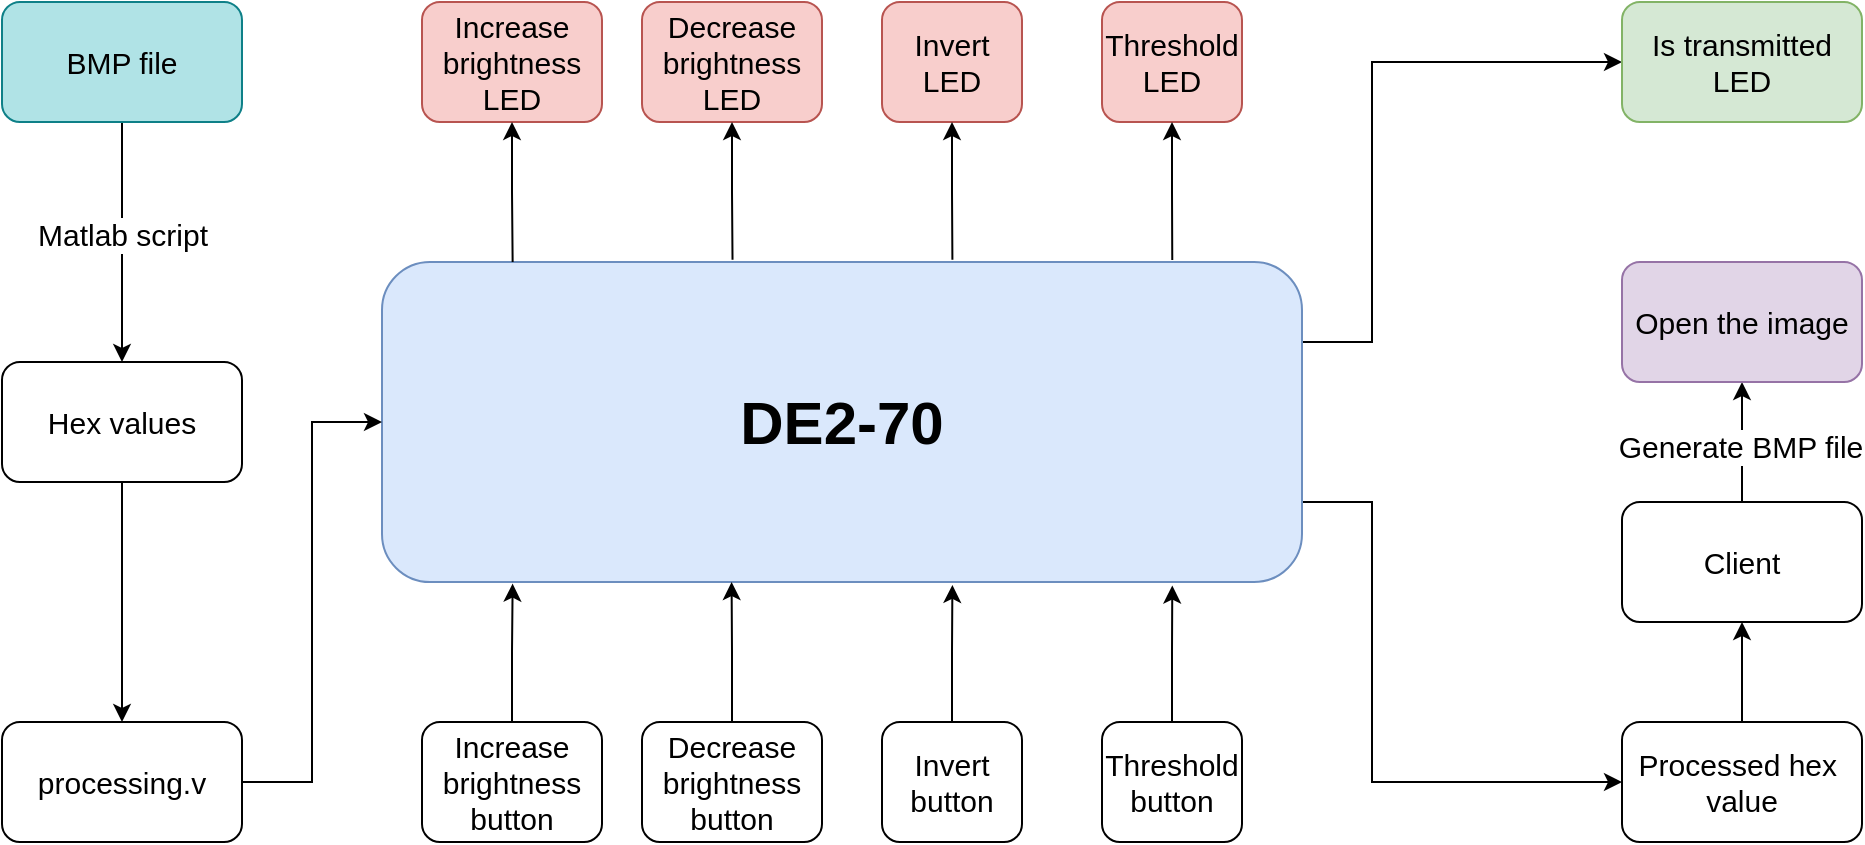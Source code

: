 <mxfile version="24.4.6" type="github">
  <diagram name="Page-1" id="Q5-XCbyxNqVeQDABKHqj">
    <mxGraphModel dx="1419" dy="713" grid="1" gridSize="10" guides="1" tooltips="1" connect="1" arrows="1" fold="1" page="1" pageScale="1" pageWidth="850" pageHeight="1100" math="0" shadow="0">
      <root>
        <mxCell id="0" />
        <mxCell id="1" parent="0" />
        <mxCell id="nZX18deOuYAMsA4xDCGx-36" style="edgeStyle=orthogonalEdgeStyle;rounded=0;orthogonalLoop=1;jettySize=auto;html=1;entryX=0;entryY=0.5;entryDx=0;entryDy=0;" parent="1" source="nZX18deOuYAMsA4xDCGx-1" target="nZX18deOuYAMsA4xDCGx-34" edge="1">
          <mxGeometry relative="1" as="geometry">
            <Array as="points">
              <mxPoint x="855" y="300" />
              <mxPoint x="855" y="160" />
            </Array>
          </mxGeometry>
        </mxCell>
        <mxCell id="nZX18deOuYAMsA4xDCGx-37" style="edgeStyle=orthogonalEdgeStyle;rounded=0;orthogonalLoop=1;jettySize=auto;html=1;entryX=0;entryY=0.5;entryDx=0;entryDy=0;" parent="1" source="nZX18deOuYAMsA4xDCGx-1" target="nZX18deOuYAMsA4xDCGx-25" edge="1">
          <mxGeometry relative="1" as="geometry">
            <Array as="points">
              <mxPoint x="855" y="380" />
              <mxPoint x="855" y="520" />
            </Array>
          </mxGeometry>
        </mxCell>
        <mxCell id="nZX18deOuYAMsA4xDCGx-1" value="&lt;font size=&quot;1&quot;&gt;&lt;b&gt;&lt;font style=&quot;font-size: 30px;&quot;&gt;DE2-70&lt;/font&gt;&lt;/b&gt;&lt;/font&gt;" style="rounded=1;whiteSpace=wrap;html=1;fillColor=#dae8fc;strokeColor=#6c8ebf;" parent="1" vertex="1">
          <mxGeometry x="360" y="260" width="460" height="160" as="geometry" />
        </mxCell>
        <mxCell id="nZX18deOuYAMsA4xDCGx-39" value="" style="edgeStyle=orthogonalEdgeStyle;rounded=0;orthogonalLoop=1;jettySize=auto;html=1;" parent="1" source="nZX18deOuYAMsA4xDCGx-2" target="nZX18deOuYAMsA4xDCGx-38" edge="1">
          <mxGeometry relative="1" as="geometry" />
        </mxCell>
        <mxCell id="nZX18deOuYAMsA4xDCGx-2" value="&lt;font style=&quot;font-size: 15px;&quot;&gt;Hex values&lt;/font&gt;" style="rounded=1;whiteSpace=wrap;html=1;" parent="1" vertex="1">
          <mxGeometry x="170" y="310" width="120" height="60" as="geometry" />
        </mxCell>
        <mxCell id="nZX18deOuYAMsA4xDCGx-4" value="" style="edgeStyle=orthogonalEdgeStyle;rounded=0;orthogonalLoop=1;jettySize=auto;html=1;" parent="1" source="nZX18deOuYAMsA4xDCGx-3" target="nZX18deOuYAMsA4xDCGx-2" edge="1">
          <mxGeometry relative="1" as="geometry" />
        </mxCell>
        <mxCell id="nZX18deOuYAMsA4xDCGx-33" value="&lt;font style=&quot;font-size: 15px;&quot;&gt;Matlab script&lt;/font&gt;" style="edgeLabel;html=1;align=center;verticalAlign=middle;resizable=0;points=[];" parent="nZX18deOuYAMsA4xDCGx-4" vertex="1" connectable="0">
          <mxGeometry x="-0.076" relative="1" as="geometry">
            <mxPoint as="offset" />
          </mxGeometry>
        </mxCell>
        <mxCell id="nZX18deOuYAMsA4xDCGx-3" value="&lt;font style=&quot;font-size: 15px;&quot;&gt;BMP file&lt;/font&gt;" style="rounded=1;whiteSpace=wrap;html=1;fillColor=#b0e3e6;strokeColor=#0e8088;" parent="1" vertex="1">
          <mxGeometry x="170" y="130" width="120" height="60" as="geometry" />
        </mxCell>
        <mxCell id="nZX18deOuYAMsA4xDCGx-7" value="&lt;div style=&quot;font-size: 15px;&quot;&gt;&lt;font style=&quot;font-size: 15px;&quot;&gt;Increase&lt;/font&gt;&lt;/div&gt;&lt;div style=&quot;font-size: 15px;&quot;&gt;&lt;font style=&quot;font-size: 15px;&quot;&gt;brightness&lt;/font&gt;&lt;/div&gt;&lt;div style=&quot;font-size: 15px;&quot;&gt;&lt;font style=&quot;font-size: 15px;&quot;&gt;button&lt;br&gt;&lt;/font&gt;&lt;/div&gt;" style="rounded=1;whiteSpace=wrap;html=1;" parent="1" vertex="1">
          <mxGeometry x="380" y="490" width="90" height="60" as="geometry" />
        </mxCell>
        <mxCell id="nZX18deOuYAMsA4xDCGx-8" value="&lt;div style=&quot;font-size: 15px;&quot;&gt;&lt;font style=&quot;font-size: 15px;&quot;&gt;Decrease&lt;br&gt;&lt;/font&gt;&lt;/div&gt;&lt;div style=&quot;font-size: 15px;&quot;&gt;&lt;font style=&quot;font-size: 15px;&quot;&gt;brightness&lt;/font&gt;&lt;/div&gt;&lt;div style=&quot;font-size: 15px;&quot;&gt;&lt;font style=&quot;font-size: 15px;&quot;&gt;button&lt;br&gt;&lt;/font&gt;&lt;/div&gt;" style="rounded=1;whiteSpace=wrap;html=1;" parent="1" vertex="1">
          <mxGeometry x="490" y="490" width="90" height="60" as="geometry" />
        </mxCell>
        <mxCell id="nZX18deOuYAMsA4xDCGx-9" value="&lt;div style=&quot;font-size: 15px;&quot;&gt;&lt;font style=&quot;font-size: 15px;&quot;&gt;Invert&lt;/font&gt;&lt;/div&gt;&lt;div style=&quot;font-size: 15px;&quot;&gt;&lt;font style=&quot;font-size: 15px;&quot;&gt;button&lt;br&gt;&lt;/font&gt;&lt;/div&gt;" style="rounded=1;whiteSpace=wrap;html=1;" parent="1" vertex="1">
          <mxGeometry x="610" y="490" width="70" height="60" as="geometry" />
        </mxCell>
        <mxCell id="nZX18deOuYAMsA4xDCGx-10" value="&lt;div style=&quot;font-size: 15px;&quot;&gt;&lt;font style=&quot;font-size: 15px;&quot;&gt;Threshold&lt;/font&gt;&lt;/div&gt;&lt;div style=&quot;font-size: 15px;&quot;&gt;&lt;font style=&quot;font-size: 15px;&quot;&gt;button&lt;br&gt;&lt;/font&gt;&lt;/div&gt;" style="rounded=1;whiteSpace=wrap;html=1;" parent="1" vertex="1">
          <mxGeometry x="720" y="490" width="70" height="60" as="geometry" />
        </mxCell>
        <mxCell id="nZX18deOuYAMsA4xDCGx-13" style="edgeStyle=orthogonalEdgeStyle;rounded=0;orthogonalLoop=1;jettySize=auto;html=1;entryX=0.142;entryY=1.005;entryDx=0;entryDy=0;entryPerimeter=0;" parent="1" source="nZX18deOuYAMsA4xDCGx-7" target="nZX18deOuYAMsA4xDCGx-1" edge="1">
          <mxGeometry relative="1" as="geometry" />
        </mxCell>
        <mxCell id="nZX18deOuYAMsA4xDCGx-14" style="edgeStyle=orthogonalEdgeStyle;rounded=0;orthogonalLoop=1;jettySize=auto;html=1;entryX=0.38;entryY=1;entryDx=0;entryDy=0;entryPerimeter=0;" parent="1" source="nZX18deOuYAMsA4xDCGx-8" target="nZX18deOuYAMsA4xDCGx-1" edge="1">
          <mxGeometry relative="1" as="geometry" />
        </mxCell>
        <mxCell id="nZX18deOuYAMsA4xDCGx-15" style="edgeStyle=orthogonalEdgeStyle;rounded=0;orthogonalLoop=1;jettySize=auto;html=1;entryX=0.62;entryY=1.009;entryDx=0;entryDy=0;entryPerimeter=0;" parent="1" source="nZX18deOuYAMsA4xDCGx-9" target="nZX18deOuYAMsA4xDCGx-1" edge="1">
          <mxGeometry relative="1" as="geometry" />
        </mxCell>
        <mxCell id="nZX18deOuYAMsA4xDCGx-16" style="edgeStyle=orthogonalEdgeStyle;rounded=0;orthogonalLoop=1;jettySize=auto;html=1;entryX=0.859;entryY=1.011;entryDx=0;entryDy=0;entryPerimeter=0;" parent="1" source="nZX18deOuYAMsA4xDCGx-10" target="nZX18deOuYAMsA4xDCGx-1" edge="1">
          <mxGeometry relative="1" as="geometry" />
        </mxCell>
        <mxCell id="nZX18deOuYAMsA4xDCGx-17" value="&lt;div style=&quot;font-size: 15px;&quot;&gt;&lt;font style=&quot;font-size: 15px;&quot;&gt;Increase&lt;/font&gt;&lt;/div&gt;&lt;div style=&quot;font-size: 15px;&quot;&gt;&lt;font style=&quot;font-size: 15px;&quot;&gt;brightness&lt;/font&gt;&lt;/div&gt;&lt;div style=&quot;font-size: 15px;&quot;&gt;&lt;font style=&quot;font-size: 15px;&quot;&gt;LED&lt;br&gt;&lt;/font&gt;&lt;/div&gt;" style="rounded=1;whiteSpace=wrap;html=1;fillColor=#f8cecc;strokeColor=#b85450;" parent="1" vertex="1">
          <mxGeometry x="380" y="130" width="90" height="60" as="geometry" />
        </mxCell>
        <mxCell id="nZX18deOuYAMsA4xDCGx-18" value="&lt;div style=&quot;font-size: 15px;&quot;&gt;&lt;font style=&quot;font-size: 15px;&quot;&gt;Decrease&lt;/font&gt;&lt;/div&gt;&lt;div style=&quot;font-size: 15px;&quot;&gt;&lt;font style=&quot;font-size: 15px;&quot;&gt;brightness&lt;br&gt;&lt;/font&gt;&lt;/div&gt;&lt;div style=&quot;font-size: 15px;&quot;&gt;&lt;font style=&quot;font-size: 15px;&quot;&gt;LED&lt;br&gt;&lt;/font&gt;&lt;/div&gt;" style="rounded=1;whiteSpace=wrap;html=1;fillColor=#f8cecc;strokeColor=#b85450;" parent="1" vertex="1">
          <mxGeometry x="490" y="130" width="90" height="60" as="geometry" />
        </mxCell>
        <mxCell id="nZX18deOuYAMsA4xDCGx-19" value="&lt;div style=&quot;font-size: 15px;&quot;&gt;&lt;font style=&quot;font-size: 15px;&quot;&gt;Invert&lt;br&gt;&lt;/font&gt;&lt;/div&gt;&lt;div style=&quot;font-size: 15px;&quot;&gt;&lt;font style=&quot;font-size: 15px;&quot;&gt;LED&lt;br&gt;&lt;/font&gt;&lt;/div&gt;" style="rounded=1;whiteSpace=wrap;html=1;fillColor=#f8cecc;strokeColor=#b85450;" parent="1" vertex="1">
          <mxGeometry x="610" y="130" width="70" height="60" as="geometry" />
        </mxCell>
        <mxCell id="nZX18deOuYAMsA4xDCGx-20" value="&lt;font style=&quot;font-size: 15px;&quot;&gt;Threshold&lt;/font&gt;&lt;div style=&quot;font-size: 15px;&quot;&gt;&lt;font style=&quot;font-size: 15px;&quot;&gt;LED&lt;br&gt;&lt;/font&gt;&lt;/div&gt;" style="rounded=1;whiteSpace=wrap;html=1;fillColor=#f8cecc;strokeColor=#b85450;" parent="1" vertex="1">
          <mxGeometry x="720" y="130" width="70" height="60" as="geometry" />
        </mxCell>
        <mxCell id="nZX18deOuYAMsA4xDCGx-21" style="edgeStyle=orthogonalEdgeStyle;rounded=0;orthogonalLoop=1;jettySize=auto;html=1;entryX=0.142;entryY=0;entryDx=0;entryDy=0;entryPerimeter=0;endArrow=none;endFill=0;startArrow=classic;startFill=1;" parent="1" source="nZX18deOuYAMsA4xDCGx-17" target="nZX18deOuYAMsA4xDCGx-1" edge="1">
          <mxGeometry relative="1" as="geometry" />
        </mxCell>
        <mxCell id="nZX18deOuYAMsA4xDCGx-22" style="edgeStyle=orthogonalEdgeStyle;rounded=0;orthogonalLoop=1;jettySize=auto;html=1;entryX=0.381;entryY=-0.007;entryDx=0;entryDy=0;entryPerimeter=0;endArrow=none;endFill=0;startArrow=classic;startFill=1;" parent="1" source="nZX18deOuYAMsA4xDCGx-18" target="nZX18deOuYAMsA4xDCGx-1" edge="1">
          <mxGeometry relative="1" as="geometry" />
        </mxCell>
        <mxCell id="nZX18deOuYAMsA4xDCGx-23" style="edgeStyle=orthogonalEdgeStyle;rounded=0;orthogonalLoop=1;jettySize=auto;html=1;entryX=0.62;entryY=-0.007;entryDx=0;entryDy=0;entryPerimeter=0;endArrow=none;endFill=0;startArrow=classic;startFill=1;" parent="1" source="nZX18deOuYAMsA4xDCGx-19" target="nZX18deOuYAMsA4xDCGx-1" edge="1">
          <mxGeometry relative="1" as="geometry" />
        </mxCell>
        <mxCell id="nZX18deOuYAMsA4xDCGx-24" style="edgeStyle=orthogonalEdgeStyle;rounded=0;orthogonalLoop=1;jettySize=auto;html=1;entryX=0.859;entryY=-0.006;entryDx=0;entryDy=0;entryPerimeter=0;endArrow=none;endFill=0;startArrow=classic;startFill=1;" parent="1" source="nZX18deOuYAMsA4xDCGx-20" target="nZX18deOuYAMsA4xDCGx-1" edge="1">
          <mxGeometry relative="1" as="geometry" />
        </mxCell>
        <mxCell id="nZX18deOuYAMsA4xDCGx-29" value="" style="edgeStyle=orthogonalEdgeStyle;rounded=0;orthogonalLoop=1;jettySize=auto;html=1;" parent="1" source="nZX18deOuYAMsA4xDCGx-25" target="nZX18deOuYAMsA4xDCGx-28" edge="1">
          <mxGeometry relative="1" as="geometry" />
        </mxCell>
        <mxCell id="nZX18deOuYAMsA4xDCGx-25" value="&lt;div style=&quot;font-size: 15px;&quot;&gt;&lt;font style=&quot;font-size: 15px;&quot;&gt;Processed hex&amp;nbsp;&lt;/font&gt;&lt;/div&gt;&lt;div style=&quot;font-size: 15px;&quot;&gt;&lt;font style=&quot;font-size: 15px;&quot;&gt;value&lt;/font&gt;&lt;/div&gt;" style="rounded=1;whiteSpace=wrap;html=1;" parent="1" vertex="1">
          <mxGeometry x="980" y="490" width="120" height="60" as="geometry" />
        </mxCell>
        <mxCell id="nZX18deOuYAMsA4xDCGx-31" value="" style="edgeStyle=orthogonalEdgeStyle;rounded=0;orthogonalLoop=1;jettySize=auto;html=1;" parent="1" source="nZX18deOuYAMsA4xDCGx-28" target="nZX18deOuYAMsA4xDCGx-30" edge="1">
          <mxGeometry relative="1" as="geometry" />
        </mxCell>
        <mxCell id="nZX18deOuYAMsA4xDCGx-32" value="&lt;font style=&quot;font-size: 15px;&quot;&gt;Generate BMP file&lt;/font&gt;" style="edgeLabel;html=1;align=center;verticalAlign=middle;resizable=0;points=[];" parent="nZX18deOuYAMsA4xDCGx-31" vertex="1" connectable="0">
          <mxGeometry x="-0.045" y="1" relative="1" as="geometry">
            <mxPoint as="offset" />
          </mxGeometry>
        </mxCell>
        <mxCell id="nZX18deOuYAMsA4xDCGx-28" value="&lt;font style=&quot;font-size: 15px;&quot;&gt;Client&lt;/font&gt;" style="rounded=1;whiteSpace=wrap;html=1;" parent="1" vertex="1">
          <mxGeometry x="980" y="380" width="120" height="60" as="geometry" />
        </mxCell>
        <mxCell id="nZX18deOuYAMsA4xDCGx-30" value="&lt;font style=&quot;font-size: 15px;&quot;&gt;Open the image&lt;/font&gt;" style="rounded=1;whiteSpace=wrap;html=1;fillColor=#e1d5e7;strokeColor=#9673a6;" parent="1" vertex="1">
          <mxGeometry x="980" y="260" width="120" height="60" as="geometry" />
        </mxCell>
        <mxCell id="nZX18deOuYAMsA4xDCGx-34" value="&lt;div style=&quot;font-size: 15px;&quot;&gt;&lt;font style=&quot;font-size: 15px;&quot;&gt;Is transmitted&lt;/font&gt;&lt;/div&gt;&lt;div style=&quot;font-size: 15px;&quot;&gt;&lt;font style=&quot;font-size: 15px;&quot;&gt;LED&lt;br&gt;&lt;/font&gt;&lt;/div&gt;" style="rounded=1;whiteSpace=wrap;html=1;fillColor=#d5e8d4;strokeColor=#82b366;" parent="1" vertex="1">
          <mxGeometry x="980" y="130" width="120" height="60" as="geometry" />
        </mxCell>
        <mxCell id="nZX18deOuYAMsA4xDCGx-41" style="edgeStyle=orthogonalEdgeStyle;rounded=0;orthogonalLoop=1;jettySize=auto;html=1;entryX=0;entryY=0.5;entryDx=0;entryDy=0;" parent="1" source="nZX18deOuYAMsA4xDCGx-38" target="nZX18deOuYAMsA4xDCGx-1" edge="1">
          <mxGeometry relative="1" as="geometry" />
        </mxCell>
        <mxCell id="nZX18deOuYAMsA4xDCGx-38" value="&lt;font style=&quot;font-size: 15px;&quot;&gt;processing.v&lt;/font&gt;" style="rounded=1;whiteSpace=wrap;html=1;" parent="1" vertex="1">
          <mxGeometry x="170" y="490" width="120" height="60" as="geometry" />
        </mxCell>
      </root>
    </mxGraphModel>
  </diagram>
</mxfile>

